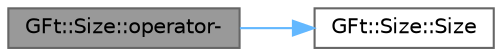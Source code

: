 digraph "GFt::Size::operator-"
{
 // LATEX_PDF_SIZE
  bgcolor="transparent";
  edge [fontname=Helvetica,fontsize=10,labelfontname=Helvetica,labelfontsize=10];
  node [fontname=Helvetica,fontsize=10,shape=box,height=0.2,width=0.4];
  rankdir="LR";
  Node1 [id="Node000001",label="GFt::Size::operator-",height=0.2,width=0.4,color="gray40", fillcolor="grey60", style="filled", fontcolor="black",tooltip="负号运算符重载"];
  Node1 -> Node2 [id="edge1_Node000001_Node000002",color="steelblue1",style="solid",tooltip=" "];
  Node2 [id="Node000002",label="GFt::Size::Size",height=0.2,width=0.4,color="grey40", fillcolor="white", style="filled",URL="$class_g_ft_1_1_size.html#aa9094864c3990108c7739ca9ccf6c9be",tooltip="构造函数"];
}
